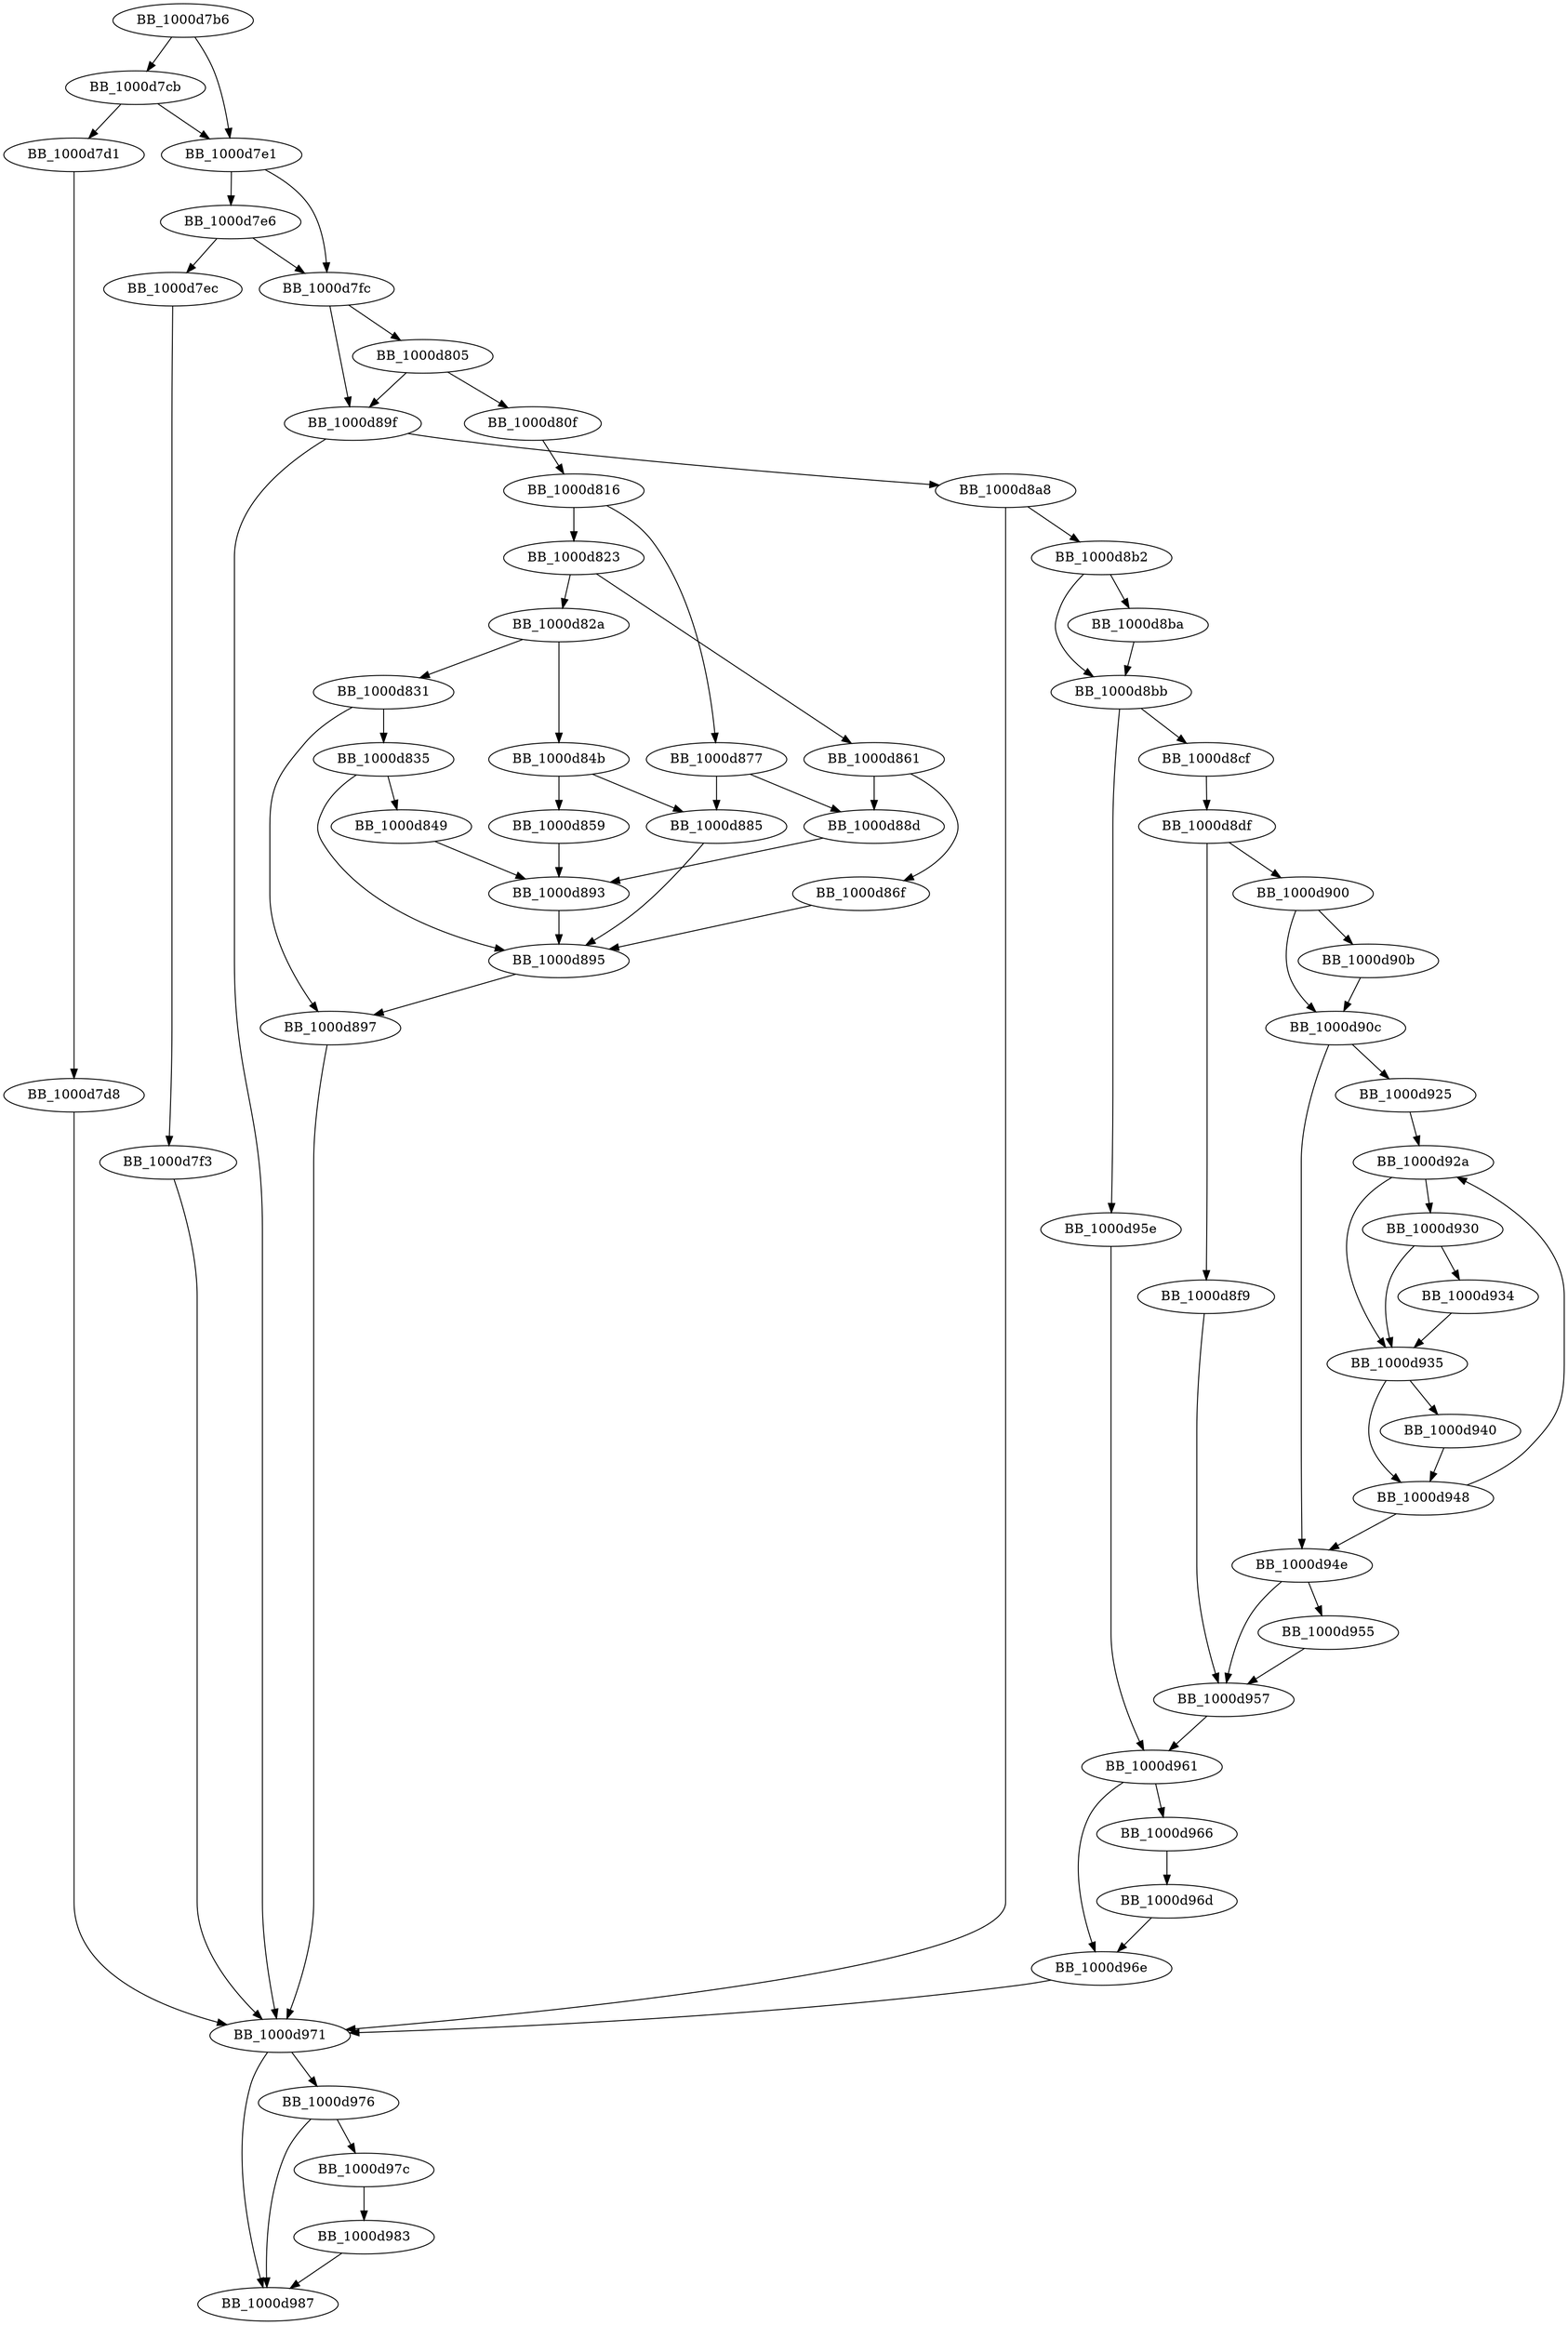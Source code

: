DiGraph __handle_exc{
BB_1000d7b6->BB_1000d7cb
BB_1000d7b6->BB_1000d7e1
BB_1000d7cb->BB_1000d7d1
BB_1000d7cb->BB_1000d7e1
BB_1000d7d1->BB_1000d7d8
BB_1000d7d8->BB_1000d971
BB_1000d7e1->BB_1000d7e6
BB_1000d7e1->BB_1000d7fc
BB_1000d7e6->BB_1000d7ec
BB_1000d7e6->BB_1000d7fc
BB_1000d7ec->BB_1000d7f3
BB_1000d7f3->BB_1000d971
BB_1000d7fc->BB_1000d805
BB_1000d7fc->BB_1000d89f
BB_1000d805->BB_1000d80f
BB_1000d805->BB_1000d89f
BB_1000d80f->BB_1000d816
BB_1000d816->BB_1000d823
BB_1000d816->BB_1000d877
BB_1000d823->BB_1000d82a
BB_1000d823->BB_1000d861
BB_1000d82a->BB_1000d831
BB_1000d82a->BB_1000d84b
BB_1000d831->BB_1000d835
BB_1000d831->BB_1000d897
BB_1000d835->BB_1000d849
BB_1000d835->BB_1000d895
BB_1000d849->BB_1000d893
BB_1000d84b->BB_1000d859
BB_1000d84b->BB_1000d885
BB_1000d859->BB_1000d893
BB_1000d861->BB_1000d86f
BB_1000d861->BB_1000d88d
BB_1000d86f->BB_1000d895
BB_1000d877->BB_1000d885
BB_1000d877->BB_1000d88d
BB_1000d885->BB_1000d895
BB_1000d88d->BB_1000d893
BB_1000d893->BB_1000d895
BB_1000d895->BB_1000d897
BB_1000d897->BB_1000d971
BB_1000d89f->BB_1000d8a8
BB_1000d89f->BB_1000d971
BB_1000d8a8->BB_1000d8b2
BB_1000d8a8->BB_1000d971
BB_1000d8b2->BB_1000d8ba
BB_1000d8b2->BB_1000d8bb
BB_1000d8ba->BB_1000d8bb
BB_1000d8bb->BB_1000d8cf
BB_1000d8bb->BB_1000d95e
BB_1000d8cf->BB_1000d8df
BB_1000d8df->BB_1000d8f9
BB_1000d8df->BB_1000d900
BB_1000d8f9->BB_1000d957
BB_1000d900->BB_1000d90b
BB_1000d900->BB_1000d90c
BB_1000d90b->BB_1000d90c
BB_1000d90c->BB_1000d925
BB_1000d90c->BB_1000d94e
BB_1000d925->BB_1000d92a
BB_1000d92a->BB_1000d930
BB_1000d92a->BB_1000d935
BB_1000d930->BB_1000d934
BB_1000d930->BB_1000d935
BB_1000d934->BB_1000d935
BB_1000d935->BB_1000d940
BB_1000d935->BB_1000d948
BB_1000d940->BB_1000d948
BB_1000d948->BB_1000d92a
BB_1000d948->BB_1000d94e
BB_1000d94e->BB_1000d955
BB_1000d94e->BB_1000d957
BB_1000d955->BB_1000d957
BB_1000d957->BB_1000d961
BB_1000d95e->BB_1000d961
BB_1000d961->BB_1000d966
BB_1000d961->BB_1000d96e
BB_1000d966->BB_1000d96d
BB_1000d96d->BB_1000d96e
BB_1000d96e->BB_1000d971
BB_1000d971->BB_1000d976
BB_1000d971->BB_1000d987
BB_1000d976->BB_1000d97c
BB_1000d976->BB_1000d987
BB_1000d97c->BB_1000d983
BB_1000d983->BB_1000d987
}
